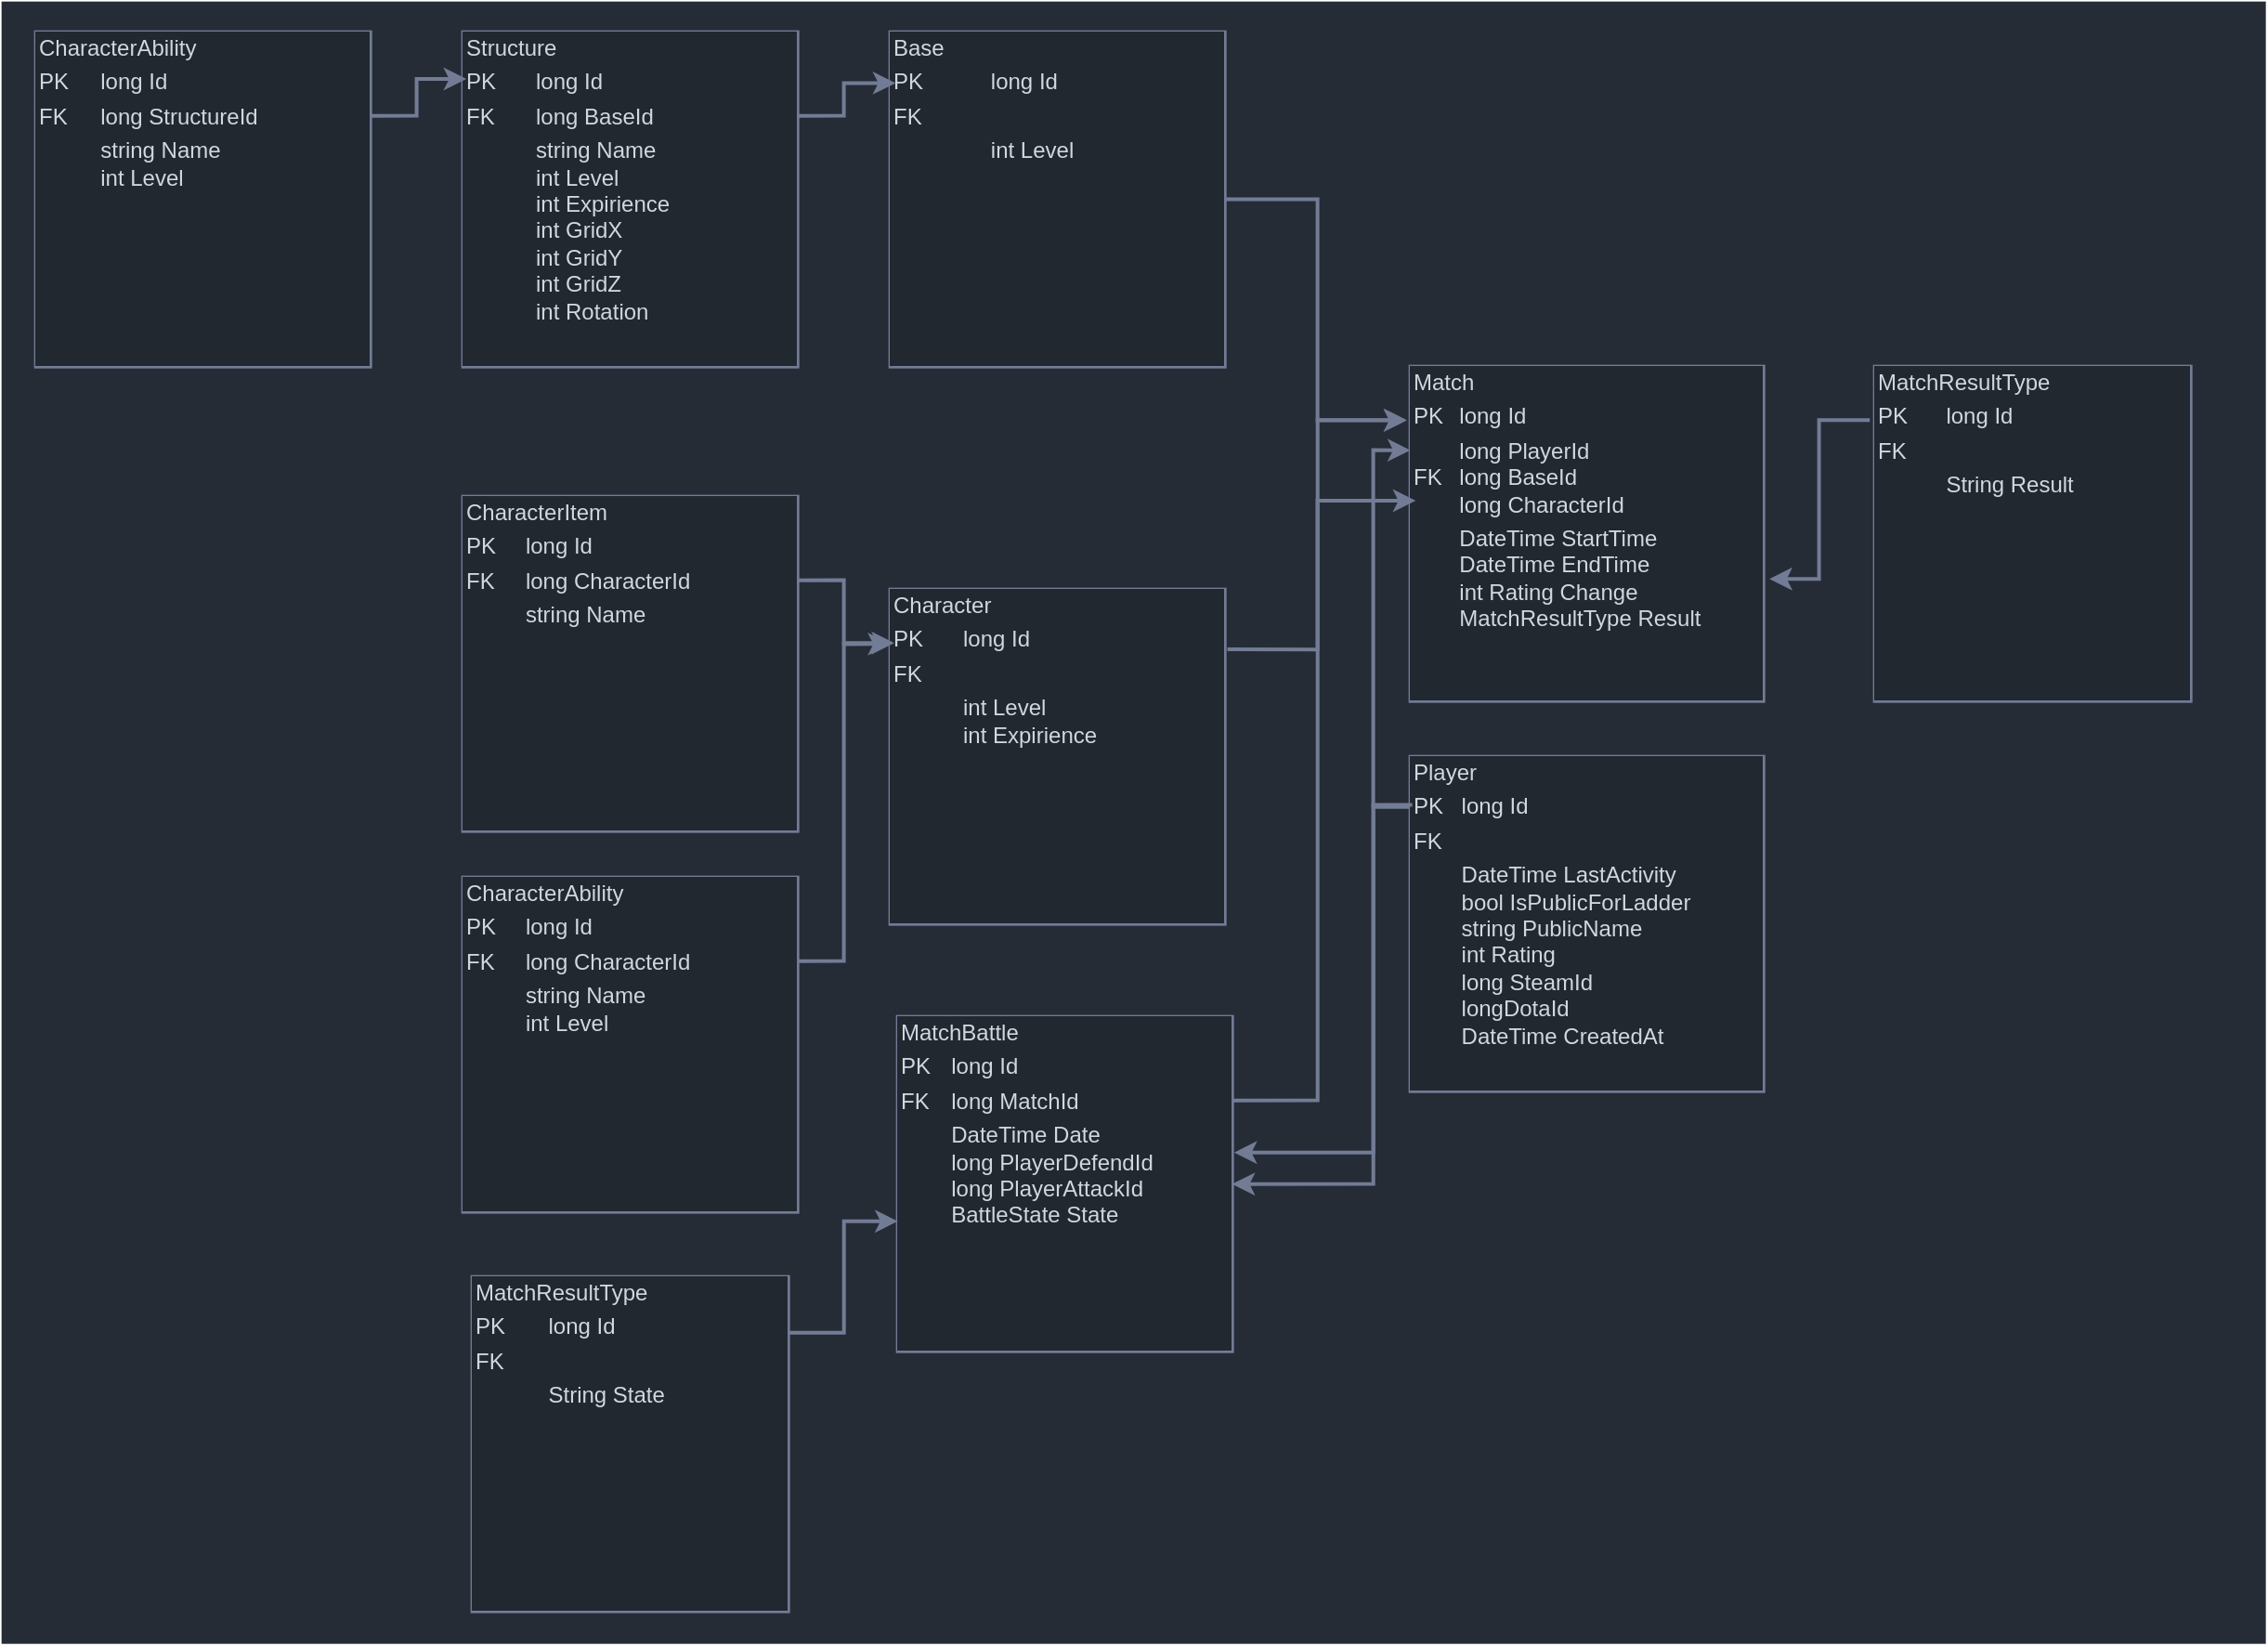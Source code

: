 <mxfile version="27.0.6">
  <diagram id="C5RBs43oDa-KdzZeNtuy" name="Page-1">
    <mxGraphModel dx="2194" dy="1211" grid="0" gridSize="10" guides="1" tooltips="1" connect="1" arrows="1" fold="1" page="1" pageScale="1" pageWidth="827" pageHeight="1169" math="0" shadow="0">
      <root>
        <mxCell id="WIyWlLk6GJQsqaUBKTNV-0" />
        <mxCell id="WIyWlLk6GJQsqaUBKTNV-1" parent="WIyWlLk6GJQsqaUBKTNV-0" />
        <mxCell id="qjPhhf1BPXPf3cThABQ9-115" value="" style="rounded=0;whiteSpace=wrap;html=1;fillColor=#262C36;strokeColor=#262C36;strokeWidth=3;labelBorderColor=#737C95;fontColor=default;" vertex="1" parent="WIyWlLk6GJQsqaUBKTNV-1">
          <mxGeometry x="286.333" y="651.333" width="1216" height="881" as="geometry" />
        </mxCell>
        <mxCell id="qjPhhf1BPXPf3cThABQ9-92" style="edgeStyle=orthogonalEdgeStyle;rounded=0;orthogonalLoop=1;jettySize=auto;html=1;entryX=0;entryY=0.25;entryDx=0;entryDy=0;exitX=-0.001;exitY=0.146;exitDx=0;exitDy=0;exitPerimeter=0;fontColor=#D1D7E0;labelBackgroundColor=#212830;labelBorderColor=none;strokeColor=#737C95;strokeWidth=2;" edge="1" parent="WIyWlLk6GJQsqaUBKTNV-1" source="qjPhhf1BPXPf3cThABQ9-94" target="qjPhhf1BPXPf3cThABQ9-95">
          <mxGeometry relative="1" as="geometry" />
        </mxCell>
        <mxCell id="qjPhhf1BPXPf3cThABQ9-93" style="edgeStyle=orthogonalEdgeStyle;rounded=0;orthogonalLoop=1;jettySize=auto;html=1;exitX=0.011;exitY=0.15;exitDx=0;exitDy=0;exitPerimeter=0;entryX=1;entryY=0.5;entryDx=0;entryDy=0;fontColor=#D1D7E0;labelBackgroundColor=#212830;labelBorderColor=none;strokeColor=#737C95;strokeWidth=2;" edge="1" parent="WIyWlLk6GJQsqaUBKTNV-1" source="qjPhhf1BPXPf3cThABQ9-94" target="qjPhhf1BPXPf3cThABQ9-97">
          <mxGeometry relative="1" as="geometry">
            <mxPoint x="953.333" y="1276.333" as="targetPoint" />
            <Array as="points">
              <mxPoint x="1023.333" y="1083.333" />
              <mxPoint x="1023.333" y="1286.333" />
            </Array>
          </mxGeometry>
        </mxCell>
        <mxCell id="qjPhhf1BPXPf3cThABQ9-94" value="&lt;div style=&quot;box-sizing: border-box; width: 100%; background-position: 0% 0%; background-repeat: repeat; background-attachment: scroll; background-image: none; background-size: auto; background-origin: padding-box; background-clip: border-box; padding: 2px;&quot;&gt;Player&lt;/div&gt;&lt;table style=&quot;width:100%;font-size:1em;&quot; cellpadding=&quot;2&quot; cellspacing=&quot;0&quot;&gt;&lt;tbody&gt;&lt;tr&gt;&lt;td&gt;PK&lt;/td&gt;&lt;td&gt;long Id&lt;/td&gt;&lt;/tr&gt;&lt;tr&gt;&lt;td&gt;FK&lt;/td&gt;&lt;td&gt;&lt;br&gt;&lt;/td&gt;&lt;/tr&gt;&lt;tr&gt;&lt;td&gt;&lt;br&gt;&lt;/td&gt;&lt;td&gt;DateTime LastActivity&lt;br&gt;bool IsPublicForLadder&lt;br&gt;string PublicName&lt;br&gt;int Rating&lt;br&gt;long SteamId&lt;br&gt;longDotaId&lt;br&gt;DateTime CreatedAt&lt;/td&gt;&lt;/tr&gt;&lt;/tbody&gt;&lt;/table&gt;" style="verticalAlign=top;align=left;overflow=fill;html=1;whiteSpace=wrap;fontColor=#D1D7E0;labelBackgroundColor=#212830;labelBorderColor=none;strokeColor=#737C95;strokeWidth=2;" vertex="1" parent="WIyWlLk6GJQsqaUBKTNV-1">
          <mxGeometry x="1043.333" y="1056.333" width="190" height="180" as="geometry" />
        </mxCell>
        <mxCell id="qjPhhf1BPXPf3cThABQ9-95" value="&lt;div style=&quot;box-sizing: border-box; width: 100%; background-position: 0% 0%; background-repeat: repeat; background-attachment: scroll; background-image: none; background-size: auto; background-origin: padding-box; background-clip: border-box; padding: 2px;&quot;&gt;Match&lt;/div&gt;&lt;table style=&quot;width:100%;font-size:1em;&quot; cellpadding=&quot;2&quot; cellspacing=&quot;0&quot;&gt;&lt;tbody&gt;&lt;tr&gt;&lt;td&gt;PK&lt;/td&gt;&lt;td&gt;long Id&lt;/td&gt;&lt;/tr&gt;&lt;tr&gt;&lt;td&gt;FK&lt;/td&gt;&lt;td&gt;long PlayerId&lt;br&gt;long BaseId&lt;br&gt;long CharacterId&lt;/td&gt;&lt;/tr&gt;&lt;tr&gt;&lt;td&gt;&lt;br&gt;&lt;/td&gt;&lt;td&gt;DateTime StartTime&lt;br&gt;DateTime EndTime&lt;br&gt;int Rating Change&lt;br&gt;MatchResultType Result&lt;/td&gt;&lt;/tr&gt;&lt;/tbody&gt;&lt;/table&gt;" style="verticalAlign=top;align=left;overflow=fill;html=1;whiteSpace=wrap;fontColor=#D1D7E0;labelBackgroundColor=#212830;labelBorderColor=none;strokeColor=#737C95;strokeWidth=2;" vertex="1" parent="WIyWlLk6GJQsqaUBKTNV-1">
          <mxGeometry x="1043.333" y="846.333" width="190" height="180" as="geometry" />
        </mxCell>
        <mxCell id="qjPhhf1BPXPf3cThABQ9-96" value="&lt;div style=&quot;box-sizing: border-box; width: 100%; background-position: 0% 0%; background-repeat: repeat; background-attachment: scroll; background-image: none; background-size: auto; background-origin: padding-box; background-clip: border-box; padding: 2px;&quot;&gt;MatchResultType&lt;/div&gt;&lt;table style=&quot;width:100%;font-size:1em;&quot; cellpadding=&quot;2&quot; cellspacing=&quot;0&quot;&gt;&lt;tbody&gt;&lt;tr&gt;&lt;td&gt;PK&lt;/td&gt;&lt;td&gt;long Id&lt;/td&gt;&lt;/tr&gt;&lt;tr&gt;&lt;td&gt;FK&lt;/td&gt;&lt;td&gt;&lt;br&gt;&lt;/td&gt;&lt;/tr&gt;&lt;tr&gt;&lt;td&gt;&lt;br&gt;&lt;/td&gt;&lt;td&gt;String Result&lt;/td&gt;&lt;/tr&gt;&lt;/tbody&gt;&lt;/table&gt;" style="verticalAlign=top;align=left;overflow=fill;html=1;whiteSpace=wrap;fontColor=#D1D7E0;labelBackgroundColor=#212830;labelBorderColor=none;strokeColor=#737C95;strokeWidth=2;" vertex="1" parent="WIyWlLk6GJQsqaUBKTNV-1">
          <mxGeometry x="1293.333" y="846.333" width="170" height="180" as="geometry" />
        </mxCell>
        <mxCell id="qjPhhf1BPXPf3cThABQ9-97" value="&lt;div style=&quot;box-sizing: border-box; width: 100%; background-position: 0% 0%; background-repeat: repeat; background-attachment: scroll; background-image: none; background-size: auto; background-origin: padding-box; background-clip: border-box; padding: 2px;&quot;&gt;MatchBattle&lt;/div&gt;&lt;table style=&quot;width:100%;font-size:1em;&quot; cellpadding=&quot;2&quot; cellspacing=&quot;0&quot;&gt;&lt;tbody&gt;&lt;tr&gt;&lt;td&gt;PK&lt;/td&gt;&lt;td&gt;long Id&lt;/td&gt;&lt;/tr&gt;&lt;tr&gt;&lt;td&gt;FK&lt;/td&gt;&lt;td&gt;long MatchId&lt;/td&gt;&lt;/tr&gt;&lt;tr&gt;&lt;td&gt;&lt;br&gt;&lt;/td&gt;&lt;td&gt;DateTime Date&lt;br&gt;long PlayerDefendId&lt;br&gt;long PlayerAttackId&lt;br&gt;BattleState State&lt;/td&gt;&lt;/tr&gt;&lt;/tbody&gt;&lt;/table&gt;" style="verticalAlign=top;align=left;overflow=fill;html=1;whiteSpace=wrap;fontColor=#D1D7E0;labelBackgroundColor=#212830;labelBorderColor=none;strokeColor=#737C95;strokeWidth=2;" vertex="1" parent="WIyWlLk6GJQsqaUBKTNV-1">
          <mxGeometry x="767.333" y="1196.333" width="180" height="180" as="geometry" />
        </mxCell>
        <mxCell id="qjPhhf1BPXPf3cThABQ9-98" value="&lt;div style=&quot;box-sizing: border-box; width: 100%; background-position: 0% 0%; background-repeat: repeat; background-attachment: scroll; background-image: none; background-size: auto; background-origin: padding-box; background-clip: border-box; padding: 2px;&quot;&gt;Character&lt;/div&gt;&lt;table style=&quot;width:100%;font-size:1em;&quot; cellpadding=&quot;2&quot; cellspacing=&quot;0&quot;&gt;&lt;tbody&gt;&lt;tr&gt;&lt;td&gt;PK&lt;/td&gt;&lt;td&gt;long Id&lt;/td&gt;&lt;/tr&gt;&lt;tr&gt;&lt;td&gt;FK&lt;/td&gt;&lt;td&gt;&lt;br&gt;&lt;/td&gt;&lt;/tr&gt;&lt;tr&gt;&lt;td&gt;&lt;br&gt;&lt;/td&gt;&lt;td&gt;int Level&lt;br&gt;int Expirience&lt;/td&gt;&lt;/tr&gt;&lt;/tbody&gt;&lt;/table&gt;" style="verticalAlign=top;align=left;overflow=fill;html=1;whiteSpace=wrap;fontColor=#D1D7E0;labelBackgroundColor=#212830;labelBorderColor=none;strokeColor=#737C95;strokeWidth=2;" vertex="1" parent="WIyWlLk6GJQsqaUBKTNV-1">
          <mxGeometry x="763.333" y="966.333" width="180" height="180" as="geometry" />
        </mxCell>
        <mxCell id="qjPhhf1BPXPf3cThABQ9-99" style="edgeStyle=orthogonalEdgeStyle;rounded=0;orthogonalLoop=1;jettySize=auto;html=1;entryX=0.012;entryY=0.16;entryDx=0;entryDy=0;entryPerimeter=0;exitX=1;exitY=0.25;exitDx=0;exitDy=0;fontColor=#D1D7E0;labelBackgroundColor=#212830;labelBorderColor=none;strokeColor=#737C95;strokeWidth=2;" edge="1" parent="WIyWlLk6GJQsqaUBKTNV-1" source="qjPhhf1BPXPf3cThABQ9-100" target="qjPhhf1BPXPf3cThABQ9-98">
          <mxGeometry relative="1" as="geometry" />
        </mxCell>
        <mxCell id="qjPhhf1BPXPf3cThABQ9-100" value="&lt;div style=&quot;box-sizing: border-box; width: 100%; background-position: 0% 0%; background-repeat: repeat; background-attachment: scroll; background-image: none; background-size: auto; background-origin: padding-box; background-clip: border-box; padding: 2px;&quot;&gt;CharacterItem&lt;/div&gt;&lt;table style=&quot;width:100%;font-size:1em;&quot; cellpadding=&quot;2&quot; cellspacing=&quot;0&quot;&gt;&lt;tbody&gt;&lt;tr&gt;&lt;td&gt;PK&lt;/td&gt;&lt;td&gt;long Id&lt;/td&gt;&lt;/tr&gt;&lt;tr&gt;&lt;td&gt;FK&lt;/td&gt;&lt;td&gt;long CharacterId&lt;/td&gt;&lt;/tr&gt;&lt;tr&gt;&lt;td&gt;&lt;br&gt;&lt;/td&gt;&lt;td&gt;string Name&lt;/td&gt;&lt;/tr&gt;&lt;/tbody&gt;&lt;/table&gt;" style="verticalAlign=top;align=left;overflow=fill;html=1;whiteSpace=wrap;fontColor=#D1D7E0;labelBackgroundColor=#212830;labelBorderColor=none;strokeColor=#737C95;strokeWidth=2;" vertex="1" parent="WIyWlLk6GJQsqaUBKTNV-1">
          <mxGeometry x="533.333" y="916.333" width="180" height="180" as="geometry" />
        </mxCell>
        <mxCell id="qjPhhf1BPXPf3cThABQ9-101" value="&lt;div style=&quot;box-sizing: border-box; width: 100%; background-position: 0% 0%; background-repeat: repeat; background-attachment: scroll; background-image: none; background-size: auto; background-origin: padding-box; background-clip: border-box; padding: 2px;&quot;&gt;CharacterAbility&lt;/div&gt;&lt;table style=&quot;width:100%;font-size:1em;&quot; cellpadding=&quot;2&quot; cellspacing=&quot;0&quot;&gt;&lt;tbody&gt;&lt;tr&gt;&lt;td&gt;PK&lt;/td&gt;&lt;td&gt;long Id&lt;/td&gt;&lt;/tr&gt;&lt;tr&gt;&lt;td&gt;FK&lt;/td&gt;&lt;td&gt;long CharacterId&lt;/td&gt;&lt;/tr&gt;&lt;tr&gt;&lt;td&gt;&lt;br&gt;&lt;/td&gt;&lt;td&gt;string Name&lt;br&gt;int Level&lt;/td&gt;&lt;/tr&gt;&lt;/tbody&gt;&lt;/table&gt;" style="verticalAlign=top;align=left;overflow=fill;html=1;whiteSpace=wrap;fontColor=#D1D7E0;labelBackgroundColor=#212830;labelBorderColor=none;strokeColor=#737C95;strokeWidth=2;" vertex="1" parent="WIyWlLk6GJQsqaUBKTNV-1">
          <mxGeometry x="533.333" y="1121.333" width="180" height="180" as="geometry" />
        </mxCell>
        <mxCell id="qjPhhf1BPXPf3cThABQ9-102" style="edgeStyle=orthogonalEdgeStyle;rounded=0;orthogonalLoop=1;jettySize=auto;html=1;entryX=1.017;entryY=0.635;entryDx=0;entryDy=0;entryPerimeter=0;exitX=-0.016;exitY=0.16;exitDx=0;exitDy=0;exitPerimeter=0;fontColor=#D1D7E0;labelBackgroundColor=#212830;labelBorderColor=none;strokeColor=#737C95;strokeWidth=2;" edge="1" parent="WIyWlLk6GJQsqaUBKTNV-1" source="qjPhhf1BPXPf3cThABQ9-96" target="qjPhhf1BPXPf3cThABQ9-95">
          <mxGeometry relative="1" as="geometry" />
        </mxCell>
        <mxCell id="qjPhhf1BPXPf3cThABQ9-103" style="edgeStyle=orthogonalEdgeStyle;rounded=0;orthogonalLoop=1;jettySize=auto;html=1;entryX=-0.01;entryY=0.16;entryDx=0;entryDy=0;entryPerimeter=0;exitX=1;exitY=0.25;exitDx=0;exitDy=0;fontColor=#D1D7E0;labelBackgroundColor=#212830;labelBorderColor=none;strokeColor=#737C95;strokeWidth=2;" edge="1" parent="WIyWlLk6GJQsqaUBKTNV-1" source="qjPhhf1BPXPf3cThABQ9-97" target="qjPhhf1BPXPf3cThABQ9-95">
          <mxGeometry relative="1" as="geometry">
            <Array as="points">
              <mxPoint x="993.333" y="1241.333" />
              <mxPoint x="993.333" y="875.333" />
            </Array>
          </mxGeometry>
        </mxCell>
        <mxCell id="qjPhhf1BPXPf3cThABQ9-104" style="edgeStyle=orthogonalEdgeStyle;rounded=0;orthogonalLoop=1;jettySize=auto;html=1;entryX=0.001;entryY=0.163;entryDx=0;entryDy=0;entryPerimeter=0;exitX=1;exitY=0.25;exitDx=0;exitDy=0;fontColor=#D1D7E0;labelBackgroundColor=#212830;labelBorderColor=none;strokeColor=#737C95;strokeWidth=2;" edge="1" parent="WIyWlLk6GJQsqaUBKTNV-1" source="qjPhhf1BPXPf3cThABQ9-101" target="qjPhhf1BPXPf3cThABQ9-98">
          <mxGeometry relative="1" as="geometry" />
        </mxCell>
        <mxCell id="qjPhhf1BPXPf3cThABQ9-105" style="edgeStyle=orthogonalEdgeStyle;rounded=0;orthogonalLoop=1;jettySize=auto;html=1;entryX=1.006;entryY=0.406;entryDx=0;entryDy=0;entryPerimeter=0;exitX=0.005;exitY=0.144;exitDx=0;exitDy=0;exitPerimeter=0;fontColor=#D1D7E0;labelBackgroundColor=#212830;labelBorderColor=none;strokeColor=#737C95;strokeWidth=2;" edge="1" parent="WIyWlLk6GJQsqaUBKTNV-1" source="qjPhhf1BPXPf3cThABQ9-94" target="qjPhhf1BPXPf3cThABQ9-97">
          <mxGeometry relative="1" as="geometry">
            <Array as="points">
              <mxPoint x="1023.333" y="1082.333" />
              <mxPoint x="1023.333" y="1269.333" />
            </Array>
          </mxGeometry>
        </mxCell>
        <mxCell id="qjPhhf1BPXPf3cThABQ9-106" value="&lt;div style=&quot;box-sizing: border-box; width: 100%; background-position: 0% 0%; background-repeat: repeat; background-attachment: scroll; background-image: none; background-size: auto; background-origin: padding-box; background-clip: border-box; padding: 2px;&quot;&gt;Base&lt;/div&gt;&lt;table style=&quot;width:100%;font-size:1em;&quot; cellpadding=&quot;2&quot; cellspacing=&quot;0&quot;&gt;&lt;tbody&gt;&lt;tr&gt;&lt;td&gt;PK&lt;/td&gt;&lt;td&gt;long Id&lt;/td&gt;&lt;/tr&gt;&lt;tr&gt;&lt;td&gt;FK&lt;/td&gt;&lt;td&gt;&lt;br&gt;&lt;/td&gt;&lt;/tr&gt;&lt;tr&gt;&lt;td&gt;&lt;br&gt;&lt;/td&gt;&lt;td&gt;int Level&lt;/td&gt;&lt;/tr&gt;&lt;/tbody&gt;&lt;/table&gt;" style="verticalAlign=top;align=left;overflow=fill;html=1;whiteSpace=wrap;fontColor=#D1D7E0;labelBackgroundColor=#212830;labelBorderColor=none;strokeColor=#737C95;strokeWidth=2;" vertex="1" parent="WIyWlLk6GJQsqaUBKTNV-1">
          <mxGeometry x="763.333" y="666.333" width="180" height="180" as="geometry" />
        </mxCell>
        <mxCell id="qjPhhf1BPXPf3cThABQ9-107" style="edgeStyle=orthogonalEdgeStyle;rounded=0;orthogonalLoop=1;jettySize=auto;html=1;entryX=-0.011;entryY=0.161;entryDx=0;entryDy=0;entryPerimeter=0;fontColor=#D1D7E0;labelBackgroundColor=#212830;labelBorderColor=none;strokeColor=#737C95;strokeWidth=2;" edge="1" parent="WIyWlLk6GJQsqaUBKTNV-1" source="qjPhhf1BPXPf3cThABQ9-106" target="qjPhhf1BPXPf3cThABQ9-95">
          <mxGeometry relative="1" as="geometry" />
        </mxCell>
        <mxCell id="qjPhhf1BPXPf3cThABQ9-108" style="edgeStyle=orthogonalEdgeStyle;rounded=0;orthogonalLoop=1;jettySize=auto;html=1;entryX=0.015;entryY=0.401;entryDx=0;entryDy=0;entryPerimeter=0;exitX=1.008;exitY=0.179;exitDx=0;exitDy=0;exitPerimeter=0;fontColor=#D1D7E0;labelBackgroundColor=#212830;labelBorderColor=none;strokeColor=#737C95;strokeWidth=2;" edge="1" parent="WIyWlLk6GJQsqaUBKTNV-1" source="qjPhhf1BPXPf3cThABQ9-98" target="qjPhhf1BPXPf3cThABQ9-95">
          <mxGeometry relative="1" as="geometry" />
        </mxCell>
        <mxCell id="qjPhhf1BPXPf3cThABQ9-109" value="&lt;div style=&quot;box-sizing: border-box; width: 100%; background-position: 0% 0%; background-repeat: repeat; background-attachment: scroll; background-image: none; background-size: auto; background-origin: padding-box; background-clip: border-box; padding: 2px;&quot;&gt;Structure&lt;/div&gt;&lt;table style=&quot;width:100%;font-size:1em;&quot; cellpadding=&quot;2&quot; cellspacing=&quot;0&quot;&gt;&lt;tbody&gt;&lt;tr&gt;&lt;td&gt;PK&lt;/td&gt;&lt;td&gt;long Id&lt;/td&gt;&lt;/tr&gt;&lt;tr&gt;&lt;td&gt;FK&lt;/td&gt;&lt;td&gt;long BaseId&lt;/td&gt;&lt;/tr&gt;&lt;tr&gt;&lt;td&gt;&lt;br&gt;&lt;/td&gt;&lt;td&gt;string Name&lt;br&gt;int Level&lt;br&gt;int Expirience&lt;br&gt;int GridX&lt;br&gt;int GridY&lt;br&gt;int GridZ&lt;br&gt;int Rotation&lt;/td&gt;&lt;/tr&gt;&lt;/tbody&gt;&lt;/table&gt;" style="verticalAlign=top;align=left;overflow=fill;html=1;whiteSpace=wrap;fontColor=#D1D7E0;labelBackgroundColor=#212830;labelBorderColor=none;strokeColor=#737C95;strokeWidth=2;" vertex="1" parent="WIyWlLk6GJQsqaUBKTNV-1">
          <mxGeometry x="533.333" y="666.333" width="180" height="180" as="geometry" />
        </mxCell>
        <mxCell id="qjPhhf1BPXPf3cThABQ9-110" style="edgeStyle=orthogonalEdgeStyle;rounded=0;orthogonalLoop=1;jettySize=auto;html=1;entryX=0.016;entryY=0.152;entryDx=0;entryDy=0;entryPerimeter=0;exitX=1;exitY=0.25;exitDx=0;exitDy=0;fontColor=#D1D7E0;labelBackgroundColor=#212830;labelBorderColor=none;strokeColor=#737C95;strokeWidth=2;" edge="1" parent="WIyWlLk6GJQsqaUBKTNV-1" source="qjPhhf1BPXPf3cThABQ9-109" target="qjPhhf1BPXPf3cThABQ9-106">
          <mxGeometry relative="1" as="geometry" />
        </mxCell>
        <mxCell id="qjPhhf1BPXPf3cThABQ9-111" value="&lt;div style=&quot;box-sizing: border-box; width: 100%; background-position: 0% 0%; background-repeat: repeat; background-attachment: scroll; background-image: none; background-size: auto; background-origin: padding-box; background-clip: border-box; padding: 2px;&quot;&gt;CharacterAbility&lt;/div&gt;&lt;table style=&quot;width:100%;font-size:1em;&quot; cellpadding=&quot;2&quot; cellspacing=&quot;0&quot;&gt;&lt;tbody&gt;&lt;tr&gt;&lt;td&gt;PK&lt;/td&gt;&lt;td&gt;long Id&lt;/td&gt;&lt;/tr&gt;&lt;tr&gt;&lt;td&gt;FK&lt;/td&gt;&lt;td&gt;long StructureId&lt;/td&gt;&lt;/tr&gt;&lt;tr&gt;&lt;td&gt;&lt;br&gt;&lt;/td&gt;&lt;td&gt;string Name&lt;br&gt;int Level&lt;/td&gt;&lt;/tr&gt;&lt;/tbody&gt;&lt;/table&gt;" style="verticalAlign=top;align=left;overflow=fill;html=1;whiteSpace=wrap;fontColor=#D1D7E0;labelBackgroundColor=#212830;labelBorderColor=none;strokeColor=#737C95;strokeWidth=2;" vertex="1" parent="WIyWlLk6GJQsqaUBKTNV-1">
          <mxGeometry x="303.333" y="666.333" width="180" height="180" as="geometry" />
        </mxCell>
        <mxCell id="qjPhhf1BPXPf3cThABQ9-112" style="edgeStyle=orthogonalEdgeStyle;rounded=0;orthogonalLoop=1;jettySize=auto;html=1;entryX=0.01;entryY=0.14;entryDx=0;entryDy=0;entryPerimeter=0;exitX=1;exitY=0.25;exitDx=0;exitDy=0;fontColor=#D1D7E0;labelBackgroundColor=#212830;labelBorderColor=none;strokeColor=#737C95;strokeWidth=2;" edge="1" parent="WIyWlLk6GJQsqaUBKTNV-1" source="qjPhhf1BPXPf3cThABQ9-111" target="qjPhhf1BPXPf3cThABQ9-109">
          <mxGeometry relative="1" as="geometry" />
        </mxCell>
        <mxCell id="qjPhhf1BPXPf3cThABQ9-113" style="edgeStyle=orthogonalEdgeStyle;rounded=0;orthogonalLoop=1;jettySize=auto;html=1;fontColor=#D1D7E0;labelBackgroundColor=#212830;labelBorderColor=none;strokeColor=#737C95;strokeWidth=2;" edge="1" parent="WIyWlLk6GJQsqaUBKTNV-1" source="qjPhhf1BPXPf3cThABQ9-114" target="qjPhhf1BPXPf3cThABQ9-97">
          <mxGeometry relative="1" as="geometry">
            <Array as="points">
              <mxPoint x="738.333" y="1366.333" />
              <mxPoint x="738.333" y="1306.333" />
            </Array>
          </mxGeometry>
        </mxCell>
        <mxCell id="qjPhhf1BPXPf3cThABQ9-114" value="&lt;div style=&quot;box-sizing: border-box; width: 100%; background-position: 0% 0%; background-repeat: repeat; background-attachment: scroll; background-image: none; background-size: auto; background-origin: padding-box; background-clip: border-box; padding: 2px;&quot;&gt;MatchResultType&lt;/div&gt;&lt;table style=&quot;width:100%;font-size:1em;&quot; cellpadding=&quot;2&quot; cellspacing=&quot;0&quot;&gt;&lt;tbody&gt;&lt;tr&gt;&lt;td&gt;PK&lt;/td&gt;&lt;td&gt;long Id&lt;/td&gt;&lt;/tr&gt;&lt;tr&gt;&lt;td&gt;FK&lt;/td&gt;&lt;td&gt;&lt;br&gt;&lt;/td&gt;&lt;/tr&gt;&lt;tr&gt;&lt;td&gt;&lt;br&gt;&lt;/td&gt;&lt;td&gt;String State&lt;/td&gt;&lt;/tr&gt;&lt;/tbody&gt;&lt;/table&gt;" style="verticalAlign=top;align=left;overflow=fill;html=1;whiteSpace=wrap;fontColor=#D1D7E0;labelBackgroundColor=#212830;labelBorderColor=none;strokeColor=#737C95;strokeWidth=2;" vertex="1" parent="WIyWlLk6GJQsqaUBKTNV-1">
          <mxGeometry x="538.333" y="1336.333" width="170" height="180" as="geometry" />
        </mxCell>
      </root>
    </mxGraphModel>
  </diagram>
</mxfile>
